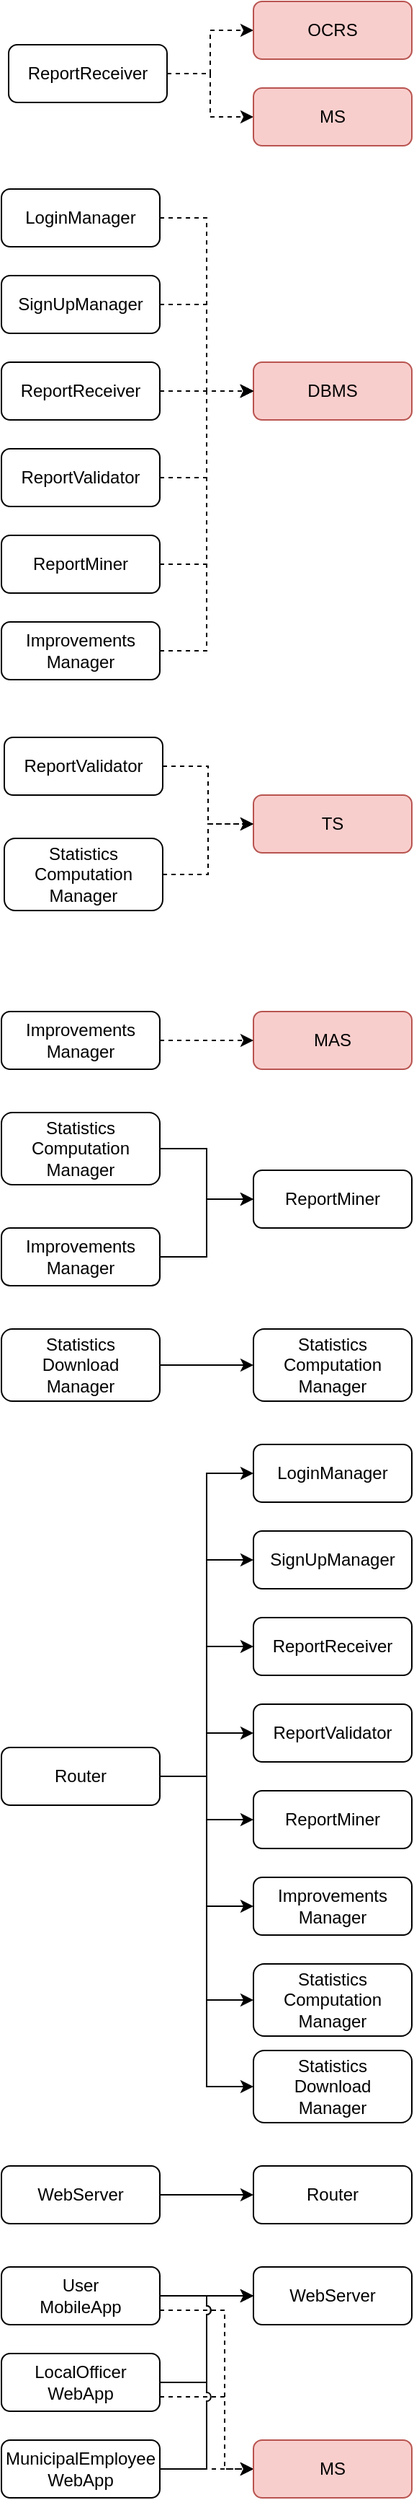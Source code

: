 <mxfile version="12.3.6" type="github" pages="1">
  <diagram id="i9n3jKkfWh6_e4fHpcgL" name="Page-1">
    <mxGraphModel dx="1208" dy="657" grid="1" gridSize="10" guides="1" tooltips="1" connect="1" arrows="1" fold="1" page="1" pageScale="1" pageWidth="850" pageHeight="1100" math="0" shadow="0">
      <root>
        <mxCell id="0"/>
        <mxCell id="1" parent="0"/>
        <mxCell id="UPinhEmfIHB1rPUh6o73-51" style="edgeStyle=orthogonalEdgeStyle;rounded=0;orthogonalLoop=1;jettySize=auto;html=1;entryX=0;entryY=0.5;entryDx=0;entryDy=0;dashed=1;" parent="1" source="UPinhEmfIHB1rPUh6o73-1" target="UPinhEmfIHB1rPUh6o73-49" edge="1">
          <mxGeometry relative="1" as="geometry">
            <Array as="points">
              <mxPoint x="155" y="1600"/>
              <mxPoint x="155" y="1710"/>
            </Array>
          </mxGeometry>
        </mxCell>
        <mxCell id="OObZ29ksGVGSvnAa_7Tn-3" style="edgeStyle=orthogonalEdgeStyle;rounded=0;jumpStyle=arc;orthogonalLoop=1;jettySize=auto;html=1;" edge="1" parent="1" source="UPinhEmfIHB1rPUh6o73-1" target="UPinhEmfIHB1rPUh6o73-5">
          <mxGeometry relative="1" as="geometry"/>
        </mxCell>
        <mxCell id="UPinhEmfIHB1rPUh6o73-1" value="User&lt;br&gt;MobileApp" style="rounded=1;whiteSpace=wrap;html=1;" parent="1" vertex="1">
          <mxGeometry y="1570" width="110" height="40" as="geometry"/>
        </mxCell>
        <mxCell id="UPinhEmfIHB1rPUh6o73-52" style="edgeStyle=orthogonalEdgeStyle;rounded=0;orthogonalLoop=1;jettySize=auto;html=1;entryX=0;entryY=0.5;entryDx=0;entryDy=0;dashed=1;" parent="1" source="UPinhEmfIHB1rPUh6o73-2" target="UPinhEmfIHB1rPUh6o73-49" edge="1">
          <mxGeometry relative="1" as="geometry">
            <Array as="points">
              <mxPoint x="155" y="1660"/>
              <mxPoint x="155" y="1710"/>
            </Array>
          </mxGeometry>
        </mxCell>
        <mxCell id="OObZ29ksGVGSvnAa_7Tn-5" style="edgeStyle=orthogonalEdgeStyle;rounded=0;jumpStyle=arc;orthogonalLoop=1;jettySize=auto;html=1;entryX=0;entryY=0.5;entryDx=0;entryDy=0;" edge="1" parent="1" source="UPinhEmfIHB1rPUh6o73-2" target="UPinhEmfIHB1rPUh6o73-5">
          <mxGeometry relative="1" as="geometry"/>
        </mxCell>
        <mxCell id="UPinhEmfIHB1rPUh6o73-2" value="LocalOfficer&lt;br&gt;WebApp" style="rounded=1;whiteSpace=wrap;html=1;" parent="1" vertex="1">
          <mxGeometry y="1630" width="110" height="40" as="geometry"/>
        </mxCell>
        <mxCell id="UPinhEmfIHB1rPUh6o73-53" style="edgeStyle=orthogonalEdgeStyle;rounded=0;orthogonalLoop=1;jettySize=auto;html=1;dashed=1;" parent="1" source="UPinhEmfIHB1rPUh6o73-3" target="UPinhEmfIHB1rPUh6o73-49" edge="1">
          <mxGeometry relative="1" as="geometry">
            <Array as="points">
              <mxPoint x="160" y="1710"/>
              <mxPoint x="160" y="1710"/>
            </Array>
          </mxGeometry>
        </mxCell>
        <mxCell id="OObZ29ksGVGSvnAa_7Tn-6" style="edgeStyle=orthogonalEdgeStyle;rounded=0;jumpStyle=arc;orthogonalLoop=1;jettySize=auto;html=1;entryX=0;entryY=0.5;entryDx=0;entryDy=0;" edge="1" parent="1" source="UPinhEmfIHB1rPUh6o73-3" target="UPinhEmfIHB1rPUh6o73-5">
          <mxGeometry relative="1" as="geometry"/>
        </mxCell>
        <mxCell id="UPinhEmfIHB1rPUh6o73-3" value="MunicipalEmployee&lt;br&gt;WebApp" style="rounded=1;whiteSpace=wrap;html=1;" parent="1" vertex="1">
          <mxGeometry y="1690" width="110" height="40" as="geometry"/>
        </mxCell>
        <mxCell id="UPinhEmfIHB1rPUh6o73-5" value="WebServer" style="rounded=1;whiteSpace=wrap;html=1;" parent="1" vertex="1">
          <mxGeometry x="175" y="1570" width="110" height="40" as="geometry"/>
        </mxCell>
        <mxCell id="UPinhEmfIHB1rPUh6o73-11" style="edgeStyle=orthogonalEdgeStyle;rounded=0;orthogonalLoop=1;jettySize=auto;html=1;" parent="1" source="UPinhEmfIHB1rPUh6o73-9" target="UPinhEmfIHB1rPUh6o73-10" edge="1">
          <mxGeometry relative="1" as="geometry"/>
        </mxCell>
        <mxCell id="UPinhEmfIHB1rPUh6o73-9" value="WebServer" style="rounded=1;whiteSpace=wrap;html=1;" parent="1" vertex="1">
          <mxGeometry y="1500" width="110" height="40" as="geometry"/>
        </mxCell>
        <mxCell id="UPinhEmfIHB1rPUh6o73-10" value="Router" style="rounded=1;whiteSpace=wrap;html=1;" parent="1" vertex="1">
          <mxGeometry x="175" y="1500" width="110" height="40" as="geometry"/>
        </mxCell>
        <mxCell id="UPinhEmfIHB1rPUh6o73-22" style="edgeStyle=orthogonalEdgeStyle;rounded=0;orthogonalLoop=1;jettySize=auto;html=1;entryX=0;entryY=0.5;entryDx=0;entryDy=0;" parent="1" source="UPinhEmfIHB1rPUh6o73-12" target="UPinhEmfIHB1rPUh6o73-13" edge="1">
          <mxGeometry relative="1" as="geometry"/>
        </mxCell>
        <mxCell id="UPinhEmfIHB1rPUh6o73-23" style="edgeStyle=orthogonalEdgeStyle;rounded=0;orthogonalLoop=1;jettySize=auto;html=1;entryX=0;entryY=0.5;entryDx=0;entryDy=0;" parent="1" source="UPinhEmfIHB1rPUh6o73-12" target="UPinhEmfIHB1rPUh6o73-14" edge="1">
          <mxGeometry relative="1" as="geometry"/>
        </mxCell>
        <mxCell id="UPinhEmfIHB1rPUh6o73-24" style="edgeStyle=orthogonalEdgeStyle;rounded=0;orthogonalLoop=1;jettySize=auto;html=1;entryX=0;entryY=0.5;entryDx=0;entryDy=0;" parent="1" source="UPinhEmfIHB1rPUh6o73-12" target="UPinhEmfIHB1rPUh6o73-15" edge="1">
          <mxGeometry relative="1" as="geometry"/>
        </mxCell>
        <mxCell id="UPinhEmfIHB1rPUh6o73-25" style="edgeStyle=orthogonalEdgeStyle;rounded=0;orthogonalLoop=1;jettySize=auto;html=1;entryX=0;entryY=0.5;entryDx=0;entryDy=0;" parent="1" source="UPinhEmfIHB1rPUh6o73-12" target="UPinhEmfIHB1rPUh6o73-16" edge="1">
          <mxGeometry relative="1" as="geometry"/>
        </mxCell>
        <mxCell id="UPinhEmfIHB1rPUh6o73-26" style="edgeStyle=orthogonalEdgeStyle;rounded=0;orthogonalLoop=1;jettySize=auto;html=1;entryX=0;entryY=0.5;entryDx=0;entryDy=0;" parent="1" source="UPinhEmfIHB1rPUh6o73-12" target="UPinhEmfIHB1rPUh6o73-17" edge="1">
          <mxGeometry relative="1" as="geometry"/>
        </mxCell>
        <mxCell id="UPinhEmfIHB1rPUh6o73-27" style="edgeStyle=orthogonalEdgeStyle;rounded=0;orthogonalLoop=1;jettySize=auto;html=1;entryX=0;entryY=0.5;entryDx=0;entryDy=0;" parent="1" source="UPinhEmfIHB1rPUh6o73-12" target="UPinhEmfIHB1rPUh6o73-18" edge="1">
          <mxGeometry relative="1" as="geometry"/>
        </mxCell>
        <mxCell id="UPinhEmfIHB1rPUh6o73-28" style="edgeStyle=orthogonalEdgeStyle;rounded=0;orthogonalLoop=1;jettySize=auto;html=1;entryX=0;entryY=0.5;entryDx=0;entryDy=0;" parent="1" source="UPinhEmfIHB1rPUh6o73-12" target="UPinhEmfIHB1rPUh6o73-19" edge="1">
          <mxGeometry relative="1" as="geometry"/>
        </mxCell>
        <mxCell id="UPinhEmfIHB1rPUh6o73-29" style="edgeStyle=orthogonalEdgeStyle;rounded=0;orthogonalLoop=1;jettySize=auto;html=1;entryX=0;entryY=0.5;entryDx=0;entryDy=0;" parent="1" source="UPinhEmfIHB1rPUh6o73-12" target="UPinhEmfIHB1rPUh6o73-20" edge="1">
          <mxGeometry relative="1" as="geometry"/>
        </mxCell>
        <mxCell id="UPinhEmfIHB1rPUh6o73-12" value="Router" style="rounded=1;whiteSpace=wrap;html=1;" parent="1" vertex="1">
          <mxGeometry y="1210" width="110" height="40" as="geometry"/>
        </mxCell>
        <mxCell id="UPinhEmfIHB1rPUh6o73-13" value="LoginManager" style="rounded=1;whiteSpace=wrap;html=1;" parent="1" vertex="1">
          <mxGeometry x="175" y="1000" width="110" height="40" as="geometry"/>
        </mxCell>
        <mxCell id="UPinhEmfIHB1rPUh6o73-14" value="SignUpManager" style="rounded=1;whiteSpace=wrap;html=1;" parent="1" vertex="1">
          <mxGeometry x="175" y="1060" width="110" height="40" as="geometry"/>
        </mxCell>
        <mxCell id="UPinhEmfIHB1rPUh6o73-15" value="ReportReceiver" style="rounded=1;whiteSpace=wrap;html=1;" parent="1" vertex="1">
          <mxGeometry x="175" y="1120" width="110" height="40" as="geometry"/>
        </mxCell>
        <mxCell id="UPinhEmfIHB1rPUh6o73-16" value="ReportValidator" style="rounded=1;whiteSpace=wrap;html=1;" parent="1" vertex="1">
          <mxGeometry x="175" y="1180" width="110" height="40" as="geometry"/>
        </mxCell>
        <mxCell id="UPinhEmfIHB1rPUh6o73-17" value="ReportMiner" style="rounded=1;whiteSpace=wrap;html=1;" parent="1" vertex="1">
          <mxGeometry x="175" y="1240" width="110" height="40" as="geometry"/>
        </mxCell>
        <mxCell id="UPinhEmfIHB1rPUh6o73-18" value="Improvements&lt;br&gt;Manager" style="rounded=1;whiteSpace=wrap;html=1;" parent="1" vertex="1">
          <mxGeometry x="175" y="1300" width="110" height="40" as="geometry"/>
        </mxCell>
        <mxCell id="UPinhEmfIHB1rPUh6o73-19" value="Statistics&lt;br&gt;Computation&lt;br&gt;Manager" style="rounded=1;whiteSpace=wrap;html=1;" parent="1" vertex="1">
          <mxGeometry x="175" y="1360" width="110" height="50" as="geometry"/>
        </mxCell>
        <mxCell id="UPinhEmfIHB1rPUh6o73-20" value="Statistics&lt;br&gt;Download&lt;br&gt;Manager" style="rounded=1;whiteSpace=wrap;html=1;" parent="1" vertex="1">
          <mxGeometry x="175" y="1420" width="110" height="50" as="geometry"/>
        </mxCell>
        <mxCell id="UPinhEmfIHB1rPUh6o73-33" value="Statistics&lt;br&gt;Computation&lt;br&gt;Manager" style="rounded=1;whiteSpace=wrap;html=1;" parent="1" vertex="1">
          <mxGeometry x="175" y="920" width="110" height="50" as="geometry"/>
        </mxCell>
        <mxCell id="UPinhEmfIHB1rPUh6o73-35" style="edgeStyle=orthogonalEdgeStyle;rounded=0;orthogonalLoop=1;jettySize=auto;html=1;" parent="1" source="UPinhEmfIHB1rPUh6o73-34" target="UPinhEmfIHB1rPUh6o73-33" edge="1">
          <mxGeometry relative="1" as="geometry"/>
        </mxCell>
        <mxCell id="UPinhEmfIHB1rPUh6o73-34" value="Statistics&lt;br&gt;Download&lt;br&gt;Manager" style="rounded=1;whiteSpace=wrap;html=1;" parent="1" vertex="1">
          <mxGeometry y="920" width="110" height="50" as="geometry"/>
        </mxCell>
        <mxCell id="UPinhEmfIHB1rPUh6o73-81" style="edgeStyle=orthogonalEdgeStyle;rounded=0;jumpStyle=arc;orthogonalLoop=1;jettySize=auto;html=1;entryX=0;entryY=0.5;entryDx=0;entryDy=0;" parent="1" source="UPinhEmfIHB1rPUh6o73-36" target="UPinhEmfIHB1rPUh6o73-40" edge="1">
          <mxGeometry relative="1" as="geometry"/>
        </mxCell>
        <mxCell id="UPinhEmfIHB1rPUh6o73-36" value="Statistics&lt;br&gt;Computation&lt;br&gt;Manager" style="rounded=1;whiteSpace=wrap;html=1;" parent="1" vertex="1">
          <mxGeometry y="770" width="110" height="50" as="geometry"/>
        </mxCell>
        <mxCell id="UPinhEmfIHB1rPUh6o73-80" style="edgeStyle=orthogonalEdgeStyle;rounded=0;jumpStyle=arc;orthogonalLoop=1;jettySize=auto;html=1;" parent="1" source="UPinhEmfIHB1rPUh6o73-37" target="UPinhEmfIHB1rPUh6o73-40" edge="1">
          <mxGeometry relative="1" as="geometry"/>
        </mxCell>
        <mxCell id="UPinhEmfIHB1rPUh6o73-37" value="Improvements&lt;br&gt;Manager" style="rounded=1;whiteSpace=wrap;html=1;" parent="1" vertex="1">
          <mxGeometry y="850" width="110" height="40" as="geometry"/>
        </mxCell>
        <mxCell id="UPinhEmfIHB1rPUh6o73-40" value="ReportMiner" style="rounded=1;whiteSpace=wrap;html=1;" parent="1" vertex="1">
          <mxGeometry x="175" y="810" width="110" height="40" as="geometry"/>
        </mxCell>
        <mxCell id="UPinhEmfIHB1rPUh6o73-43" value="MAS" style="rounded=1;whiteSpace=wrap;html=1;fillColor=#f8cecc;strokeColor=#b85450;" parent="1" vertex="1">
          <mxGeometry x="175" y="700" width="110" height="40" as="geometry"/>
        </mxCell>
        <mxCell id="UPinhEmfIHB1rPUh6o73-45" value="DBMS" style="rounded=1;whiteSpace=wrap;html=1;fillColor=#f8cecc;strokeColor=#b85450;" parent="1" vertex="1">
          <mxGeometry x="175" y="250" width="110" height="40" as="geometry"/>
        </mxCell>
        <mxCell id="UPinhEmfIHB1rPUh6o73-46" value="TS" style="rounded=1;whiteSpace=wrap;html=1;fillColor=#f8cecc;strokeColor=#b85450;" parent="1" vertex="1">
          <mxGeometry x="175" y="550" width="110" height="40" as="geometry"/>
        </mxCell>
        <mxCell id="UPinhEmfIHB1rPUh6o73-49" value="MS" style="rounded=1;whiteSpace=wrap;html=1;fillColor=#f8cecc;strokeColor=#b85450;" parent="1" vertex="1">
          <mxGeometry x="175" y="1690" width="110" height="40" as="geometry"/>
        </mxCell>
        <mxCell id="UPinhEmfIHB1rPUh6o73-54" value="&lt;span style=&quot;color: rgba(0 , 0 , 0 , 0) ; font-family: monospace ; font-size: 0px&quot;&gt;%3CmxGraphModel%3E%3Croot%3E%3CmxCell%20id%3D%220%22%2F%3E%3CmxCell%20id%3D%221%22%20parent%3D%220%22%2F%3E%3CmxCell%20id%3D%222%22%20value%3D%22ReportMiner%22%20style%3D%22rounded%3D1%3BwhiteSpace%3Dwrap%3Bhtml%3D1%3B%22%20vertex%3D%221%22%20parent%3D%221%22%3E%3CmxGeometry%20x%3D%22910%22%20y%3D%22520%22%20width%3D%22110%22%20height%3D%2240%22%20as%3D%22geometry%22%2F%3E%3C%2FmxCell%3E%3C%2Froot%3E%3C%2FmxGraphModel%3E&lt;/span&gt;" style="text;html=1;align=center;verticalAlign=middle;resizable=0;points=[];;autosize=1;" parent="1" vertex="1">
          <mxGeometry x="102" y="431" width="20" height="20" as="geometry"/>
        </mxCell>
        <mxCell id="UPinhEmfIHB1rPUh6o73-66" style="edgeStyle=orthogonalEdgeStyle;rounded=0;jumpStyle=arc;orthogonalLoop=1;jettySize=auto;html=1;entryX=0;entryY=0.5;entryDx=0;entryDy=0;dashed=1;" parent="1" source="UPinhEmfIHB1rPUh6o73-55" target="UPinhEmfIHB1rPUh6o73-45" edge="1">
          <mxGeometry relative="1" as="geometry"/>
        </mxCell>
        <mxCell id="UPinhEmfIHB1rPUh6o73-55" value="ReportMiner" style="rounded=1;whiteSpace=wrap;html=1;" parent="1" vertex="1">
          <mxGeometry y="370" width="110" height="40" as="geometry"/>
        </mxCell>
        <mxCell id="UPinhEmfIHB1rPUh6o73-61" style="edgeStyle=orthogonalEdgeStyle;rounded=0;jumpStyle=arc;orthogonalLoop=1;jettySize=auto;html=1;entryX=0;entryY=0.5;entryDx=0;entryDy=0;dashed=1;" parent="1" source="UPinhEmfIHB1rPUh6o73-56" target="UPinhEmfIHB1rPUh6o73-45" edge="1">
          <mxGeometry relative="1" as="geometry"/>
        </mxCell>
        <mxCell id="UPinhEmfIHB1rPUh6o73-56" value="LoginManager" style="rounded=1;whiteSpace=wrap;html=1;" parent="1" vertex="1">
          <mxGeometry y="130" width="110" height="40" as="geometry"/>
        </mxCell>
        <mxCell id="UPinhEmfIHB1rPUh6o73-62" style="edgeStyle=orthogonalEdgeStyle;rounded=0;jumpStyle=arc;orthogonalLoop=1;jettySize=auto;html=1;entryX=0;entryY=0.5;entryDx=0;entryDy=0;dashed=1;" parent="1" source="UPinhEmfIHB1rPUh6o73-57" target="UPinhEmfIHB1rPUh6o73-45" edge="1">
          <mxGeometry relative="1" as="geometry"/>
        </mxCell>
        <mxCell id="UPinhEmfIHB1rPUh6o73-57" value="SignUpManager" style="rounded=1;whiteSpace=wrap;html=1;" parent="1" vertex="1">
          <mxGeometry y="190" width="110" height="40" as="geometry"/>
        </mxCell>
        <mxCell id="UPinhEmfIHB1rPUh6o73-63" style="edgeStyle=orthogonalEdgeStyle;rounded=0;jumpStyle=arc;orthogonalLoop=1;jettySize=auto;html=1;entryX=0;entryY=0.5;entryDx=0;entryDy=0;dashed=1;" parent="1" source="UPinhEmfIHB1rPUh6o73-58" target="UPinhEmfIHB1rPUh6o73-45" edge="1">
          <mxGeometry relative="1" as="geometry"/>
        </mxCell>
        <mxCell id="UPinhEmfIHB1rPUh6o73-58" value="ReportReceiver" style="rounded=1;whiteSpace=wrap;html=1;" parent="1" vertex="1">
          <mxGeometry y="250" width="110" height="40" as="geometry"/>
        </mxCell>
        <mxCell id="UPinhEmfIHB1rPUh6o73-65" style="edgeStyle=orthogonalEdgeStyle;rounded=0;jumpStyle=arc;orthogonalLoop=1;jettySize=auto;html=1;entryX=0;entryY=0.5;entryDx=0;entryDy=0;dashed=1;" parent="1" source="UPinhEmfIHB1rPUh6o73-59" target="UPinhEmfIHB1rPUh6o73-45" edge="1">
          <mxGeometry relative="1" as="geometry"/>
        </mxCell>
        <mxCell id="UPinhEmfIHB1rPUh6o73-59" value="ReportValidator" style="rounded=1;whiteSpace=wrap;html=1;" parent="1" vertex="1">
          <mxGeometry y="310" width="110" height="40" as="geometry"/>
        </mxCell>
        <mxCell id="UPinhEmfIHB1rPUh6o73-67" style="edgeStyle=orthogonalEdgeStyle;rounded=0;jumpStyle=arc;orthogonalLoop=1;jettySize=auto;html=1;entryX=0;entryY=0.5;entryDx=0;entryDy=0;dashed=1;" parent="1" source="UPinhEmfIHB1rPUh6o73-60" target="UPinhEmfIHB1rPUh6o73-45" edge="1">
          <mxGeometry relative="1" as="geometry"/>
        </mxCell>
        <mxCell id="UPinhEmfIHB1rPUh6o73-60" value="Improvements&lt;br&gt;Manager" style="rounded=1;whiteSpace=wrap;html=1;" parent="1" vertex="1">
          <mxGeometry y="430" width="110" height="40" as="geometry"/>
        </mxCell>
        <mxCell id="UPinhEmfIHB1rPUh6o73-70" style="edgeStyle=orthogonalEdgeStyle;rounded=0;jumpStyle=arc;orthogonalLoop=1;jettySize=auto;html=1;dashed=1;" parent="1" source="UPinhEmfIHB1rPUh6o73-68" target="UPinhEmfIHB1rPUh6o73-46" edge="1">
          <mxGeometry relative="1" as="geometry"/>
        </mxCell>
        <mxCell id="UPinhEmfIHB1rPUh6o73-68" value="ReportValidator" style="rounded=1;whiteSpace=wrap;html=1;" parent="1" vertex="1">
          <mxGeometry x="2" y="510" width="110" height="40" as="geometry"/>
        </mxCell>
        <mxCell id="UPinhEmfIHB1rPUh6o73-71" style="edgeStyle=orthogonalEdgeStyle;rounded=0;jumpStyle=arc;orthogonalLoop=1;jettySize=auto;html=1;entryX=0;entryY=0.5;entryDx=0;entryDy=0;dashed=1;" parent="1" source="UPinhEmfIHB1rPUh6o73-69" target="UPinhEmfIHB1rPUh6o73-46" edge="1">
          <mxGeometry relative="1" as="geometry"/>
        </mxCell>
        <mxCell id="UPinhEmfIHB1rPUh6o73-69" value="Statistics&lt;br&gt;Computation&lt;br&gt;Manager" style="rounded=1;whiteSpace=wrap;html=1;" parent="1" vertex="1">
          <mxGeometry x="2" y="580" width="110" height="50" as="geometry"/>
        </mxCell>
        <mxCell id="UPinhEmfIHB1rPUh6o73-73" style="edgeStyle=orthogonalEdgeStyle;rounded=0;jumpStyle=arc;orthogonalLoop=1;jettySize=auto;html=1;dashed=1;" parent="1" source="UPinhEmfIHB1rPUh6o73-72" target="UPinhEmfIHB1rPUh6o73-43" edge="1">
          <mxGeometry relative="1" as="geometry"/>
        </mxCell>
        <mxCell id="UPinhEmfIHB1rPUh6o73-72" value="Improvements&lt;br&gt;Manager" style="rounded=1;whiteSpace=wrap;html=1;" parent="1" vertex="1">
          <mxGeometry y="700" width="110" height="40" as="geometry"/>
        </mxCell>
        <mxCell id="UPinhEmfIHB1rPUh6o73-75" value="" style="edgeStyle=orthogonalEdgeStyle;rounded=0;orthogonalLoop=1;jettySize=auto;html=1;dashed=1;" parent="1" source="UPinhEmfIHB1rPUh6o73-77" target="UPinhEmfIHB1rPUh6o73-78" edge="1">
          <mxGeometry relative="1" as="geometry"/>
        </mxCell>
        <mxCell id="UPinhEmfIHB1rPUh6o73-76" style="edgeStyle=orthogonalEdgeStyle;rounded=0;orthogonalLoop=1;jettySize=auto;html=1;entryX=0;entryY=0.5;entryDx=0;entryDy=0;dashed=1;" parent="1" source="UPinhEmfIHB1rPUh6o73-77" target="UPinhEmfIHB1rPUh6o73-79" edge="1">
          <mxGeometry relative="1" as="geometry"/>
        </mxCell>
        <mxCell id="UPinhEmfIHB1rPUh6o73-77" value="ReportReceiver" style="rounded=1;whiteSpace=wrap;html=1;" parent="1" vertex="1">
          <mxGeometry x="5" y="30" width="110" height="40" as="geometry"/>
        </mxCell>
        <mxCell id="UPinhEmfIHB1rPUh6o73-78" value="OCRS" style="rounded=1;whiteSpace=wrap;html=1;fillColor=#f8cecc;strokeColor=#b85450;" parent="1" vertex="1">
          <mxGeometry x="175" width="110" height="40" as="geometry"/>
        </mxCell>
        <mxCell id="UPinhEmfIHB1rPUh6o73-79" value="MS" style="rounded=1;whiteSpace=wrap;html=1;fillColor=#f8cecc;strokeColor=#b85450;" parent="1" vertex="1">
          <mxGeometry x="175" y="60" width="110" height="40" as="geometry"/>
        </mxCell>
      </root>
    </mxGraphModel>
  </diagram>
</mxfile>

